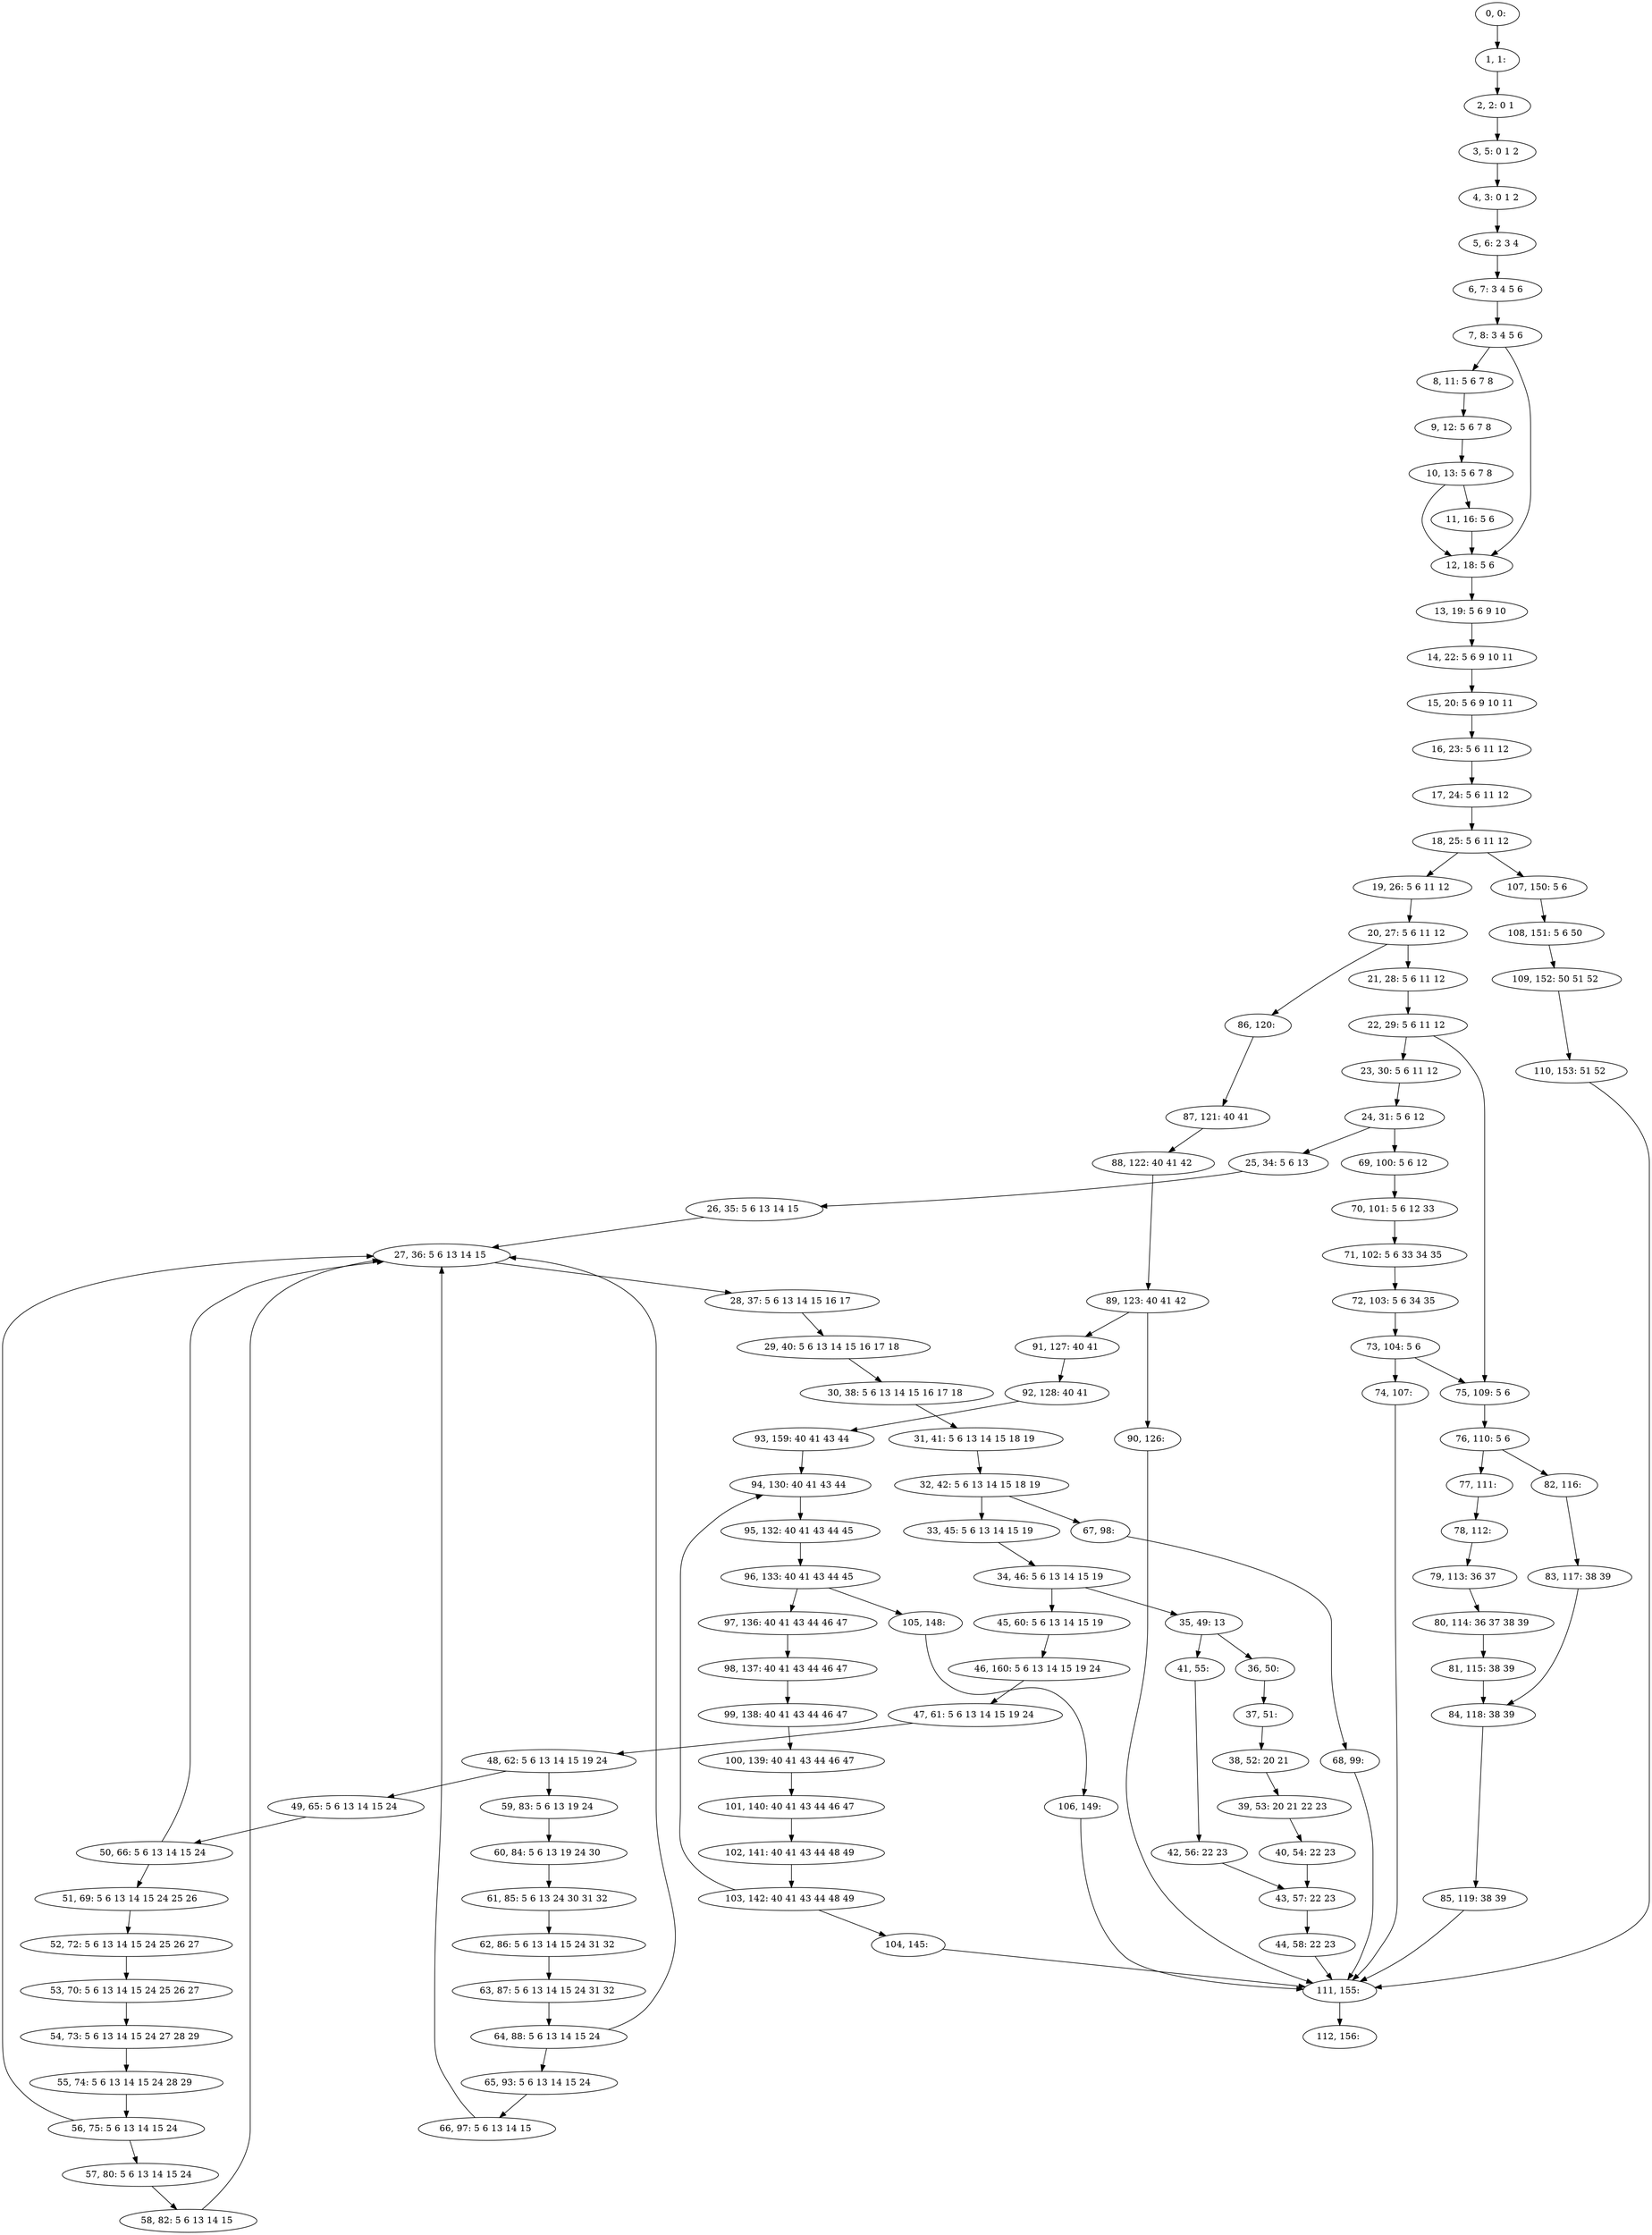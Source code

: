 digraph G {
0[label="0, 0: "];
1[label="1, 1: "];
2[label="2, 2: 0 1 "];
3[label="3, 5: 0 1 2 "];
4[label="4, 3: 0 1 2 "];
5[label="5, 6: 2 3 4 "];
6[label="6, 7: 3 4 5 6 "];
7[label="7, 8: 3 4 5 6 "];
8[label="8, 11: 5 6 7 8 "];
9[label="9, 12: 5 6 7 8 "];
10[label="10, 13: 5 6 7 8 "];
11[label="11, 16: 5 6 "];
12[label="12, 18: 5 6 "];
13[label="13, 19: 5 6 9 10 "];
14[label="14, 22: 5 6 9 10 11 "];
15[label="15, 20: 5 6 9 10 11 "];
16[label="16, 23: 5 6 11 12 "];
17[label="17, 24: 5 6 11 12 "];
18[label="18, 25: 5 6 11 12 "];
19[label="19, 26: 5 6 11 12 "];
20[label="20, 27: 5 6 11 12 "];
21[label="21, 28: 5 6 11 12 "];
22[label="22, 29: 5 6 11 12 "];
23[label="23, 30: 5 6 11 12 "];
24[label="24, 31: 5 6 12 "];
25[label="25, 34: 5 6 13 "];
26[label="26, 35: 5 6 13 14 15 "];
27[label="27, 36: 5 6 13 14 15 "];
28[label="28, 37: 5 6 13 14 15 16 17 "];
29[label="29, 40: 5 6 13 14 15 16 17 18 "];
30[label="30, 38: 5 6 13 14 15 16 17 18 "];
31[label="31, 41: 5 6 13 14 15 18 19 "];
32[label="32, 42: 5 6 13 14 15 18 19 "];
33[label="33, 45: 5 6 13 14 15 19 "];
34[label="34, 46: 5 6 13 14 15 19 "];
35[label="35, 49: 13 "];
36[label="36, 50: "];
37[label="37, 51: "];
38[label="38, 52: 20 21 "];
39[label="39, 53: 20 21 22 23 "];
40[label="40, 54: 22 23 "];
41[label="41, 55: "];
42[label="42, 56: 22 23 "];
43[label="43, 57: 22 23 "];
44[label="44, 58: 22 23 "];
45[label="45, 60: 5 6 13 14 15 19 "];
46[label="46, 160: 5 6 13 14 15 19 24 "];
47[label="47, 61: 5 6 13 14 15 19 24 "];
48[label="48, 62: 5 6 13 14 15 19 24 "];
49[label="49, 65: 5 6 13 14 15 24 "];
50[label="50, 66: 5 6 13 14 15 24 "];
51[label="51, 69: 5 6 13 14 15 24 25 26 "];
52[label="52, 72: 5 6 13 14 15 24 25 26 27 "];
53[label="53, 70: 5 6 13 14 15 24 25 26 27 "];
54[label="54, 73: 5 6 13 14 15 24 27 28 29 "];
55[label="55, 74: 5 6 13 14 15 24 28 29 "];
56[label="56, 75: 5 6 13 14 15 24 "];
57[label="57, 80: 5 6 13 14 15 24 "];
58[label="58, 82: 5 6 13 14 15 "];
59[label="59, 83: 5 6 13 19 24 "];
60[label="60, 84: 5 6 13 19 24 30 "];
61[label="61, 85: 5 6 13 24 30 31 32 "];
62[label="62, 86: 5 6 13 14 15 24 31 32 "];
63[label="63, 87: 5 6 13 14 15 24 31 32 "];
64[label="64, 88: 5 6 13 14 15 24 "];
65[label="65, 93: 5 6 13 14 15 24 "];
66[label="66, 97: 5 6 13 14 15 "];
67[label="67, 98: "];
68[label="68, 99: "];
69[label="69, 100: 5 6 12 "];
70[label="70, 101: 5 6 12 33 "];
71[label="71, 102: 5 6 33 34 35 "];
72[label="72, 103: 5 6 34 35 "];
73[label="73, 104: 5 6 "];
74[label="74, 107: "];
75[label="75, 109: 5 6 "];
76[label="76, 110: 5 6 "];
77[label="77, 111: "];
78[label="78, 112: "];
79[label="79, 113: 36 37 "];
80[label="80, 114: 36 37 38 39 "];
81[label="81, 115: 38 39 "];
82[label="82, 116: "];
83[label="83, 117: 38 39 "];
84[label="84, 118: 38 39 "];
85[label="85, 119: 38 39 "];
86[label="86, 120: "];
87[label="87, 121: 40 41 "];
88[label="88, 122: 40 41 42 "];
89[label="89, 123: 40 41 42 "];
90[label="90, 126: "];
91[label="91, 127: 40 41 "];
92[label="92, 128: 40 41 "];
93[label="93, 159: 40 41 43 44 "];
94[label="94, 130: 40 41 43 44 "];
95[label="95, 132: 40 41 43 44 45 "];
96[label="96, 133: 40 41 43 44 45 "];
97[label="97, 136: 40 41 43 44 46 47 "];
98[label="98, 137: 40 41 43 44 46 47 "];
99[label="99, 138: 40 41 43 44 46 47 "];
100[label="100, 139: 40 41 43 44 46 47 "];
101[label="101, 140: 40 41 43 44 46 47 "];
102[label="102, 141: 40 41 43 44 48 49 "];
103[label="103, 142: 40 41 43 44 48 49 "];
104[label="104, 145: "];
105[label="105, 148: "];
106[label="106, 149: "];
107[label="107, 150: 5 6 "];
108[label="108, 151: 5 6 50 "];
109[label="109, 152: 50 51 52 "];
110[label="110, 153: 51 52 "];
111[label="111, 155: "];
112[label="112, 156: "];
0->1 ;
1->2 ;
2->3 ;
3->4 ;
4->5 ;
5->6 ;
6->7 ;
7->8 ;
7->12 ;
8->9 ;
9->10 ;
10->11 ;
10->12 ;
11->12 ;
12->13 ;
13->14 ;
14->15 ;
15->16 ;
16->17 ;
17->18 ;
18->19 ;
18->107 ;
19->20 ;
20->21 ;
20->86 ;
21->22 ;
22->23 ;
22->75 ;
23->24 ;
24->25 ;
24->69 ;
25->26 ;
26->27 ;
27->28 ;
28->29 ;
29->30 ;
30->31 ;
31->32 ;
32->33 ;
32->67 ;
33->34 ;
34->35 ;
34->45 ;
35->36 ;
35->41 ;
36->37 ;
37->38 ;
38->39 ;
39->40 ;
40->43 ;
41->42 ;
42->43 ;
43->44 ;
44->111 ;
45->46 ;
46->47 ;
47->48 ;
48->49 ;
48->59 ;
49->50 ;
50->51 ;
50->27 ;
51->52 ;
52->53 ;
53->54 ;
54->55 ;
55->56 ;
56->57 ;
56->27 ;
57->58 ;
58->27 ;
59->60 ;
60->61 ;
61->62 ;
62->63 ;
63->64 ;
64->65 ;
64->27 ;
65->66 ;
66->27 ;
67->68 ;
68->111 ;
69->70 ;
70->71 ;
71->72 ;
72->73 ;
73->74 ;
73->75 ;
74->111 ;
75->76 ;
76->77 ;
76->82 ;
77->78 ;
78->79 ;
79->80 ;
80->81 ;
81->84 ;
82->83 ;
83->84 ;
84->85 ;
85->111 ;
86->87 ;
87->88 ;
88->89 ;
89->90 ;
89->91 ;
90->111 ;
91->92 ;
92->93 ;
93->94 ;
94->95 ;
95->96 ;
96->97 ;
96->105 ;
97->98 ;
98->99 ;
99->100 ;
100->101 ;
101->102 ;
102->103 ;
103->104 ;
103->94 ;
104->111 ;
105->106 ;
106->111 ;
107->108 ;
108->109 ;
109->110 ;
110->111 ;
111->112 ;
}
